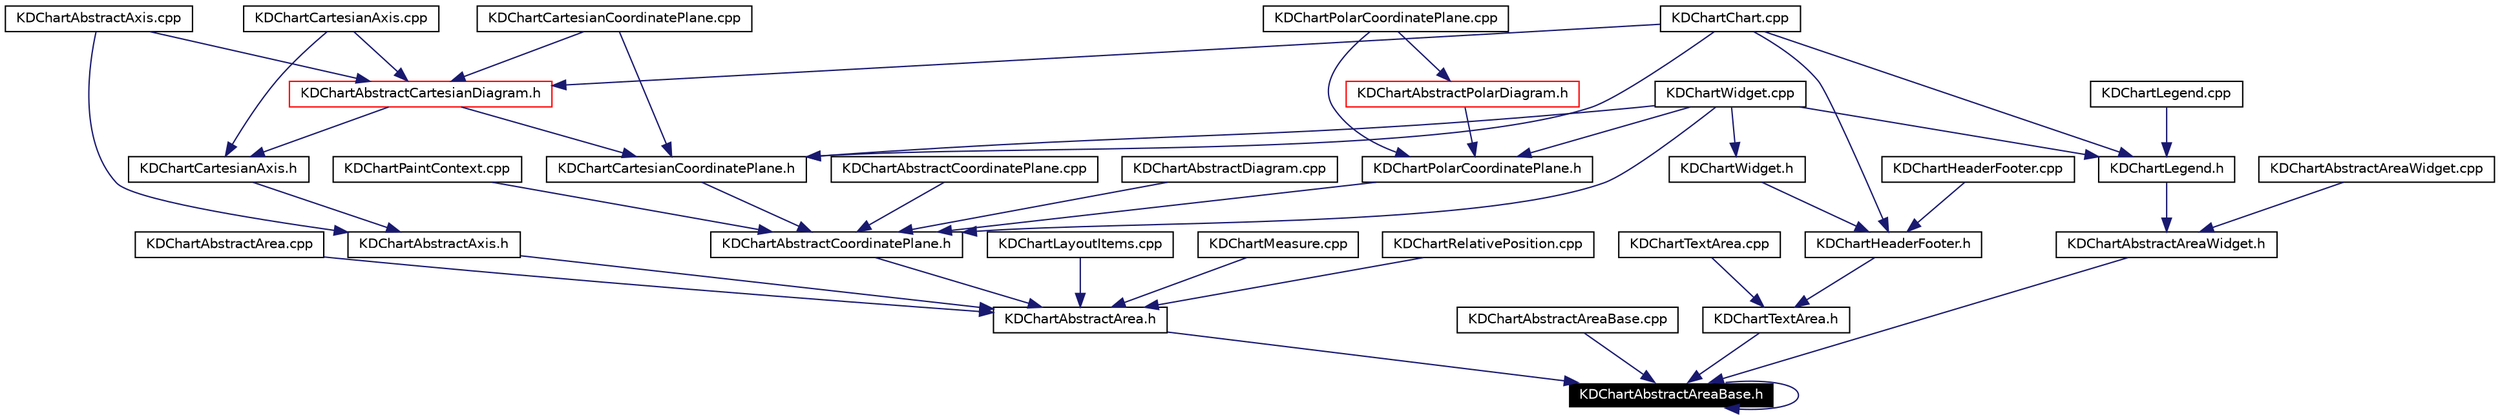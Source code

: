digraph G
{
  edge [fontname="Helvetica",fontsize=10,labelfontname="Helvetica",labelfontsize=10];
  node [fontname="Helvetica",fontsize=10,shape=record];
  Node159 [label="KDChartAbstractAreaBase.h",height=0.2,width=0.4,color="white", fillcolor="black", style="filled" fontcolor="white"];
  Node160 -> Node159 [color="midnightblue",fontsize=10,style="solid",fontname="Helvetica"];
  Node160 [label="KDChartAbstractArea.h",height=0.2,width=0.4,color="black",URL="$_k_d_chart_abstract_area_8h.html"];
  Node161 -> Node160 [color="midnightblue",fontsize=10,style="solid",fontname="Helvetica"];
  Node161 [label="KDChartAbstractArea.cpp",height=0.2,width=0.4,color="black",URL="$_k_d_chart_abstract_area_8cpp.html"];
  Node162 -> Node160 [color="midnightblue",fontsize=10,style="solid",fontname="Helvetica"];
  Node162 [label="KDChartAbstractAxis.h",height=0.2,width=0.4,color="black",URL="$_k_d_chart_abstract_axis_8h.html"];
  Node163 -> Node162 [color="midnightblue",fontsize=10,style="solid",fontname="Helvetica"];
  Node163 [label="KDChartAbstractAxis.cpp",height=0.2,width=0.4,color="black",URL="$_k_d_chart_abstract_axis_8cpp.html"];
  Node164 -> Node162 [color="midnightblue",fontsize=10,style="solid",fontname="Helvetica"];
  Node164 [label="KDChartCartesianAxis.h",height=0.2,width=0.4,color="black",URL="$_k_d_chart_cartesian_axis_8h.html"];
  Node165 -> Node164 [color="midnightblue",fontsize=10,style="solid",fontname="Helvetica"];
  Node165 [label="KDChartAbstractCartesianDiagram.h",height=0.2,width=0.4,color="red",URL="$_k_d_chart_abstract_cartesian_diagram_8h.html"];
  Node163 -> Node165 [color="midnightblue",fontsize=10,style="solid",fontname="Helvetica"];
  Node169 -> Node165 [color="midnightblue",fontsize=10,style="solid",fontname="Helvetica"];
  Node169 [label="KDChartCartesianAxis.cpp",height=0.2,width=0.4,color="black",URL="$_k_d_chart_cartesian_axis_8cpp.html"];
  Node172 -> Node165 [color="midnightblue",fontsize=10,style="solid",fontname="Helvetica"];
  Node172 [label="KDChartCartesianCoordinatePlane.cpp",height=0.2,width=0.4,color="black",URL="$_k_d_chart_cartesian_coordinate_plane_8cpp.html"];
  Node173 -> Node165 [color="midnightblue",fontsize=10,style="solid",fontname="Helvetica"];
  Node173 [label="KDChartChart.cpp",height=0.2,width=0.4,color="black",URL="$_k_d_chart_chart_8cpp.html"];
  Node169 -> Node164 [color="midnightblue",fontsize=10,style="solid",fontname="Helvetica"];
  Node175 -> Node160 [color="midnightblue",fontsize=10,style="solid",fontname="Helvetica"];
  Node175 [label="KDChartAbstractCoordinatePlane.h",height=0.2,width=0.4,color="black",URL="$_k_d_chart_abstract_coordinate_plane_8h.html"];
  Node176 -> Node175 [color="midnightblue",fontsize=10,style="solid",fontname="Helvetica"];
  Node176 [label="KDChartCartesianCoordinatePlane.h",height=0.2,width=0.4,color="black",URL="$_k_d_chart_cartesian_coordinate_plane_8h.html"];
  Node165 -> Node176 [color="midnightblue",fontsize=10,style="solid",fontname="Helvetica"];
  Node172 -> Node176 [color="midnightblue",fontsize=10,style="solid",fontname="Helvetica"];
  Node173 -> Node176 [color="midnightblue",fontsize=10,style="solid",fontname="Helvetica"];
  Node171 -> Node176 [color="midnightblue",fontsize=10,style="solid",fontname="Helvetica"];
  Node171 [label="KDChartWidget.cpp",height=0.2,width=0.4,color="black",URL="$_k_d_chart_widget_8cpp.html"];
  Node177 -> Node175 [color="midnightblue",fontsize=10,style="solid",fontname="Helvetica"];
  Node177 [label="KDChartAbstractCoordinatePlane.cpp",height=0.2,width=0.4,color="black",URL="$_k_d_chart_abstract_coordinate_plane_8cpp.html"];
  Node178 -> Node175 [color="midnightblue",fontsize=10,style="solid",fontname="Helvetica"];
  Node178 [label="KDChartAbstractDiagram.cpp",height=0.2,width=0.4,color="black",URL="$_k_d_chart_abstract_diagram_8cpp.html"];
  Node179 -> Node175 [color="midnightblue",fontsize=10,style="solid",fontname="Helvetica"];
  Node179 [label="KDChartPolarCoordinatePlane.h",height=0.2,width=0.4,color="black",URL="$_k_d_chart_polar_coordinate_plane_8h.html"];
  Node180 -> Node179 [color="midnightblue",fontsize=10,style="solid",fontname="Helvetica"];
  Node180 [label="KDChartAbstractPolarDiagram.h",height=0.2,width=0.4,color="red",URL="$_k_d_chart_abstract_polar_diagram_8h.html"];
  Node188 -> Node180 [color="midnightblue",fontsize=10,style="solid",fontname="Helvetica"];
  Node188 [label="KDChartPolarCoordinatePlane.cpp",height=0.2,width=0.4,color="black",URL="$_k_d_chart_polar_coordinate_plane_8cpp.html"];
  Node188 -> Node179 [color="midnightblue",fontsize=10,style="solid",fontname="Helvetica"];
  Node171 -> Node179 [color="midnightblue",fontsize=10,style="solid",fontname="Helvetica"];
  Node191 -> Node175 [color="midnightblue",fontsize=10,style="solid",fontname="Helvetica"];
  Node191 [label="KDChartPaintContext.cpp",height=0.2,width=0.4,color="black",URL="$_k_d_chart_paint_context_8cpp.html"];
  Node171 -> Node175 [color="midnightblue",fontsize=10,style="solid",fontname="Helvetica"];
  Node192 -> Node160 [color="midnightblue",fontsize=10,style="solid",fontname="Helvetica"];
  Node192 [label="KDChartLayoutItems.cpp",height=0.2,width=0.4,color="black",URL="$_k_d_chart_layout_items_8cpp.html"];
  Node193 -> Node160 [color="midnightblue",fontsize=10,style="solid",fontname="Helvetica"];
  Node193 [label="KDChartMeasure.cpp",height=0.2,width=0.4,color="black",URL="$_k_d_chart_measure_8cpp.html"];
  Node194 -> Node160 [color="midnightblue",fontsize=10,style="solid",fontname="Helvetica"];
  Node194 [label="KDChartRelativePosition.cpp",height=0.2,width=0.4,color="black",URL="$_k_d_chart_relative_position_8cpp.html"];
  Node159 -> Node159 [color="midnightblue",fontsize=10,style="solid",fontname="Helvetica"];
  Node195 -> Node159 [color="midnightblue",fontsize=10,style="solid",fontname="Helvetica"];
  Node195 [label="KDChartAbstractAreaBase.cpp",height=0.2,width=0.4,color="black",URL="$_k_d_chart_abstract_area_base_8cpp.html"];
  Node196 -> Node159 [color="midnightblue",fontsize=10,style="solid",fontname="Helvetica"];
  Node196 [label="KDChartAbstractAreaWidget.h",height=0.2,width=0.4,color="black",URL="$_k_d_chart_abstract_area_widget_8h.html"];
  Node197 -> Node196 [color="midnightblue",fontsize=10,style="solid",fontname="Helvetica"];
  Node197 [label="KDChartAbstractAreaWidget.cpp",height=0.2,width=0.4,color="black",URL="$_k_d_chart_abstract_area_widget_8cpp.html"];
  Node198 -> Node196 [color="midnightblue",fontsize=10,style="solid",fontname="Helvetica"];
  Node198 [label="KDChartLegend.h",height=0.2,width=0.4,color="black",URL="$_k_d_chart_legend_8h.html"];
  Node173 -> Node198 [color="midnightblue",fontsize=10,style="solid",fontname="Helvetica"];
  Node199 -> Node198 [color="midnightblue",fontsize=10,style="solid",fontname="Helvetica"];
  Node199 [label="KDChartLegend.cpp",height=0.2,width=0.4,color="black",URL="$_k_d_chart_legend_8cpp.html"];
  Node171 -> Node198 [color="midnightblue",fontsize=10,style="solid",fontname="Helvetica"];
  Node200 -> Node159 [color="midnightblue",fontsize=10,style="solid",fontname="Helvetica"];
  Node200 [label="KDChartTextArea.h",height=0.2,width=0.4,color="black",URL="$_k_d_chart_text_area_8h.html"];
  Node201 -> Node200 [color="midnightblue",fontsize=10,style="solid",fontname="Helvetica"];
  Node201 [label="KDChartHeaderFooter.h",height=0.2,width=0.4,color="black",URL="$_k_d_chart_header_footer_8h.html"];
  Node173 -> Node201 [color="midnightblue",fontsize=10,style="solid",fontname="Helvetica"];
  Node202 -> Node201 [color="midnightblue",fontsize=10,style="solid",fontname="Helvetica"];
  Node202 [label="KDChartHeaderFooter.cpp",height=0.2,width=0.4,color="black",URL="$_k_d_chart_header_footer_8cpp.html"];
  Node203 -> Node201 [color="midnightblue",fontsize=10,style="solid",fontname="Helvetica"];
  Node203 [label="KDChartWidget.h",height=0.2,width=0.4,color="black",URL="$_k_d_chart_widget_8h.html"];
  Node171 -> Node203 [color="midnightblue",fontsize=10,style="solid",fontname="Helvetica"];
  Node204 -> Node200 [color="midnightblue",fontsize=10,style="solid",fontname="Helvetica"];
  Node204 [label="KDChartTextArea.cpp",height=0.2,width=0.4,color="black",URL="$_k_d_chart_text_area_8cpp.html"];
}
